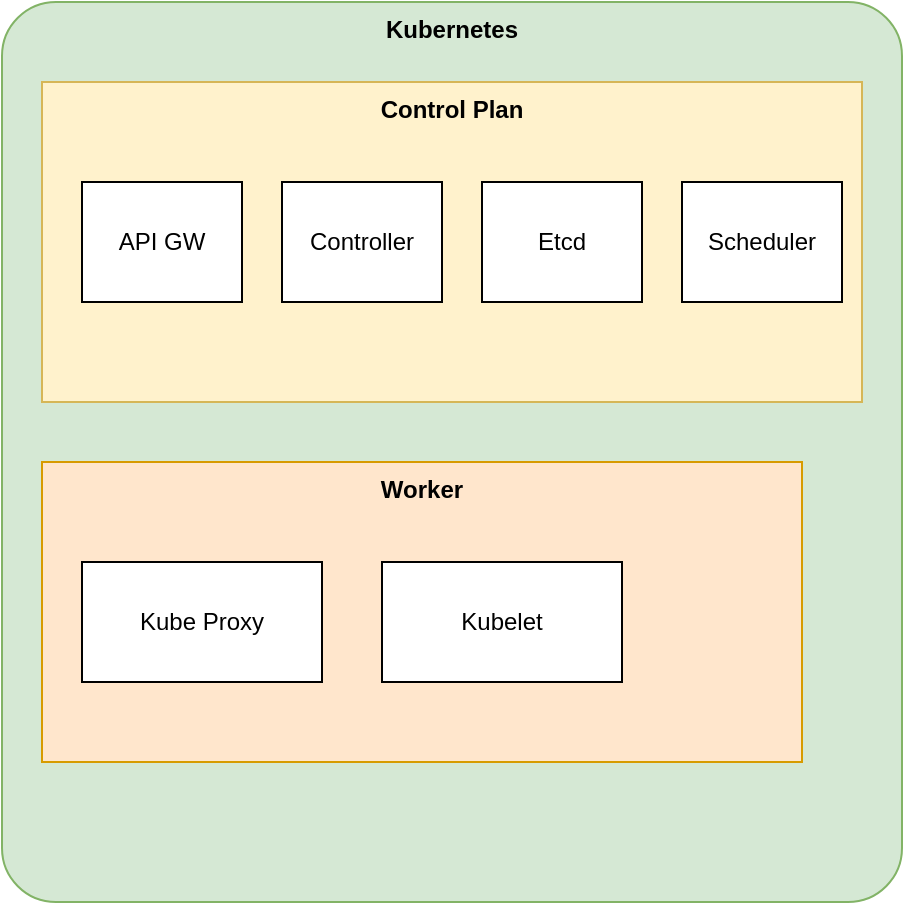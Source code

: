 <mxfile version="28.1.0">
  <diagram name="Page-1" id="oaaE9jaXUYO_B28BWCYS">
    <mxGraphModel dx="925" dy="551" grid="1" gridSize="10" guides="1" tooltips="1" connect="1" arrows="1" fold="1" page="1" pageScale="1" pageWidth="850" pageHeight="1100" math="0" shadow="0">
      <root>
        <mxCell id="0" />
        <mxCell id="1" parent="0" />
        <mxCell id="LGEPYzfLsvKDmyo7JmHo-1" value="&lt;b&gt;Kubernetes&lt;/b&gt;" style="whiteSpace=wrap;html=1;aspect=fixed;fillColor=#d5e8d4;verticalAlign=top;rounded=1;arcSize=6;strokeColor=#82b366;" parent="1" vertex="1">
          <mxGeometry x="70" y="100" width="450" height="450" as="geometry" />
        </mxCell>
        <mxCell id="LGEPYzfLsvKDmyo7JmHo-2" value="Control Plan" style="rounded=0;whiteSpace=wrap;html=1;fillColor=#fff2cc;verticalAlign=top;strokeColor=#d6b656;fontStyle=1" parent="1" vertex="1">
          <mxGeometry x="90" y="140" width="410" height="160" as="geometry" />
        </mxCell>
        <mxCell id="LGEPYzfLsvKDmyo7JmHo-3" value="Worker" style="rounded=0;whiteSpace=wrap;html=1;fillColor=#ffe6cc;verticalAlign=top;strokeColor=#d79b00;fontStyle=1" parent="1" vertex="1">
          <mxGeometry x="90" y="330" width="380" height="150" as="geometry" />
        </mxCell>
        <mxCell id="LGEPYzfLsvKDmyo7JmHo-4" value="Kube Proxy" style="rounded=0;whiteSpace=wrap;html=1;" parent="1" vertex="1">
          <mxGeometry x="110" y="380" width="120" height="60" as="geometry" />
        </mxCell>
        <mxCell id="LGEPYzfLsvKDmyo7JmHo-5" value="Kubelet" style="rounded=0;whiteSpace=wrap;html=1;" parent="1" vertex="1">
          <mxGeometry x="260" y="380" width="120" height="60" as="geometry" />
        </mxCell>
        <mxCell id="LGEPYzfLsvKDmyo7JmHo-6" value="API GW" style="rounded=0;whiteSpace=wrap;html=1;" parent="1" vertex="1">
          <mxGeometry x="110" y="190" width="80" height="60" as="geometry" />
        </mxCell>
        <mxCell id="LGEPYzfLsvKDmyo7JmHo-7" value="Controller" style="rounded=0;whiteSpace=wrap;html=1;" parent="1" vertex="1">
          <mxGeometry x="210" y="190" width="80" height="60" as="geometry" />
        </mxCell>
        <mxCell id="LGEPYzfLsvKDmyo7JmHo-8" value="Etcd" style="rounded=0;whiteSpace=wrap;html=1;" parent="1" vertex="1">
          <mxGeometry x="310" y="190" width="80" height="60" as="geometry" />
        </mxCell>
        <mxCell id="zSp_lFE6W2IhTVD6vnqM-1" value="Scheduler" style="rounded=0;whiteSpace=wrap;html=1;" vertex="1" parent="1">
          <mxGeometry x="410" y="190" width="80" height="60" as="geometry" />
        </mxCell>
      </root>
    </mxGraphModel>
  </diagram>
</mxfile>
